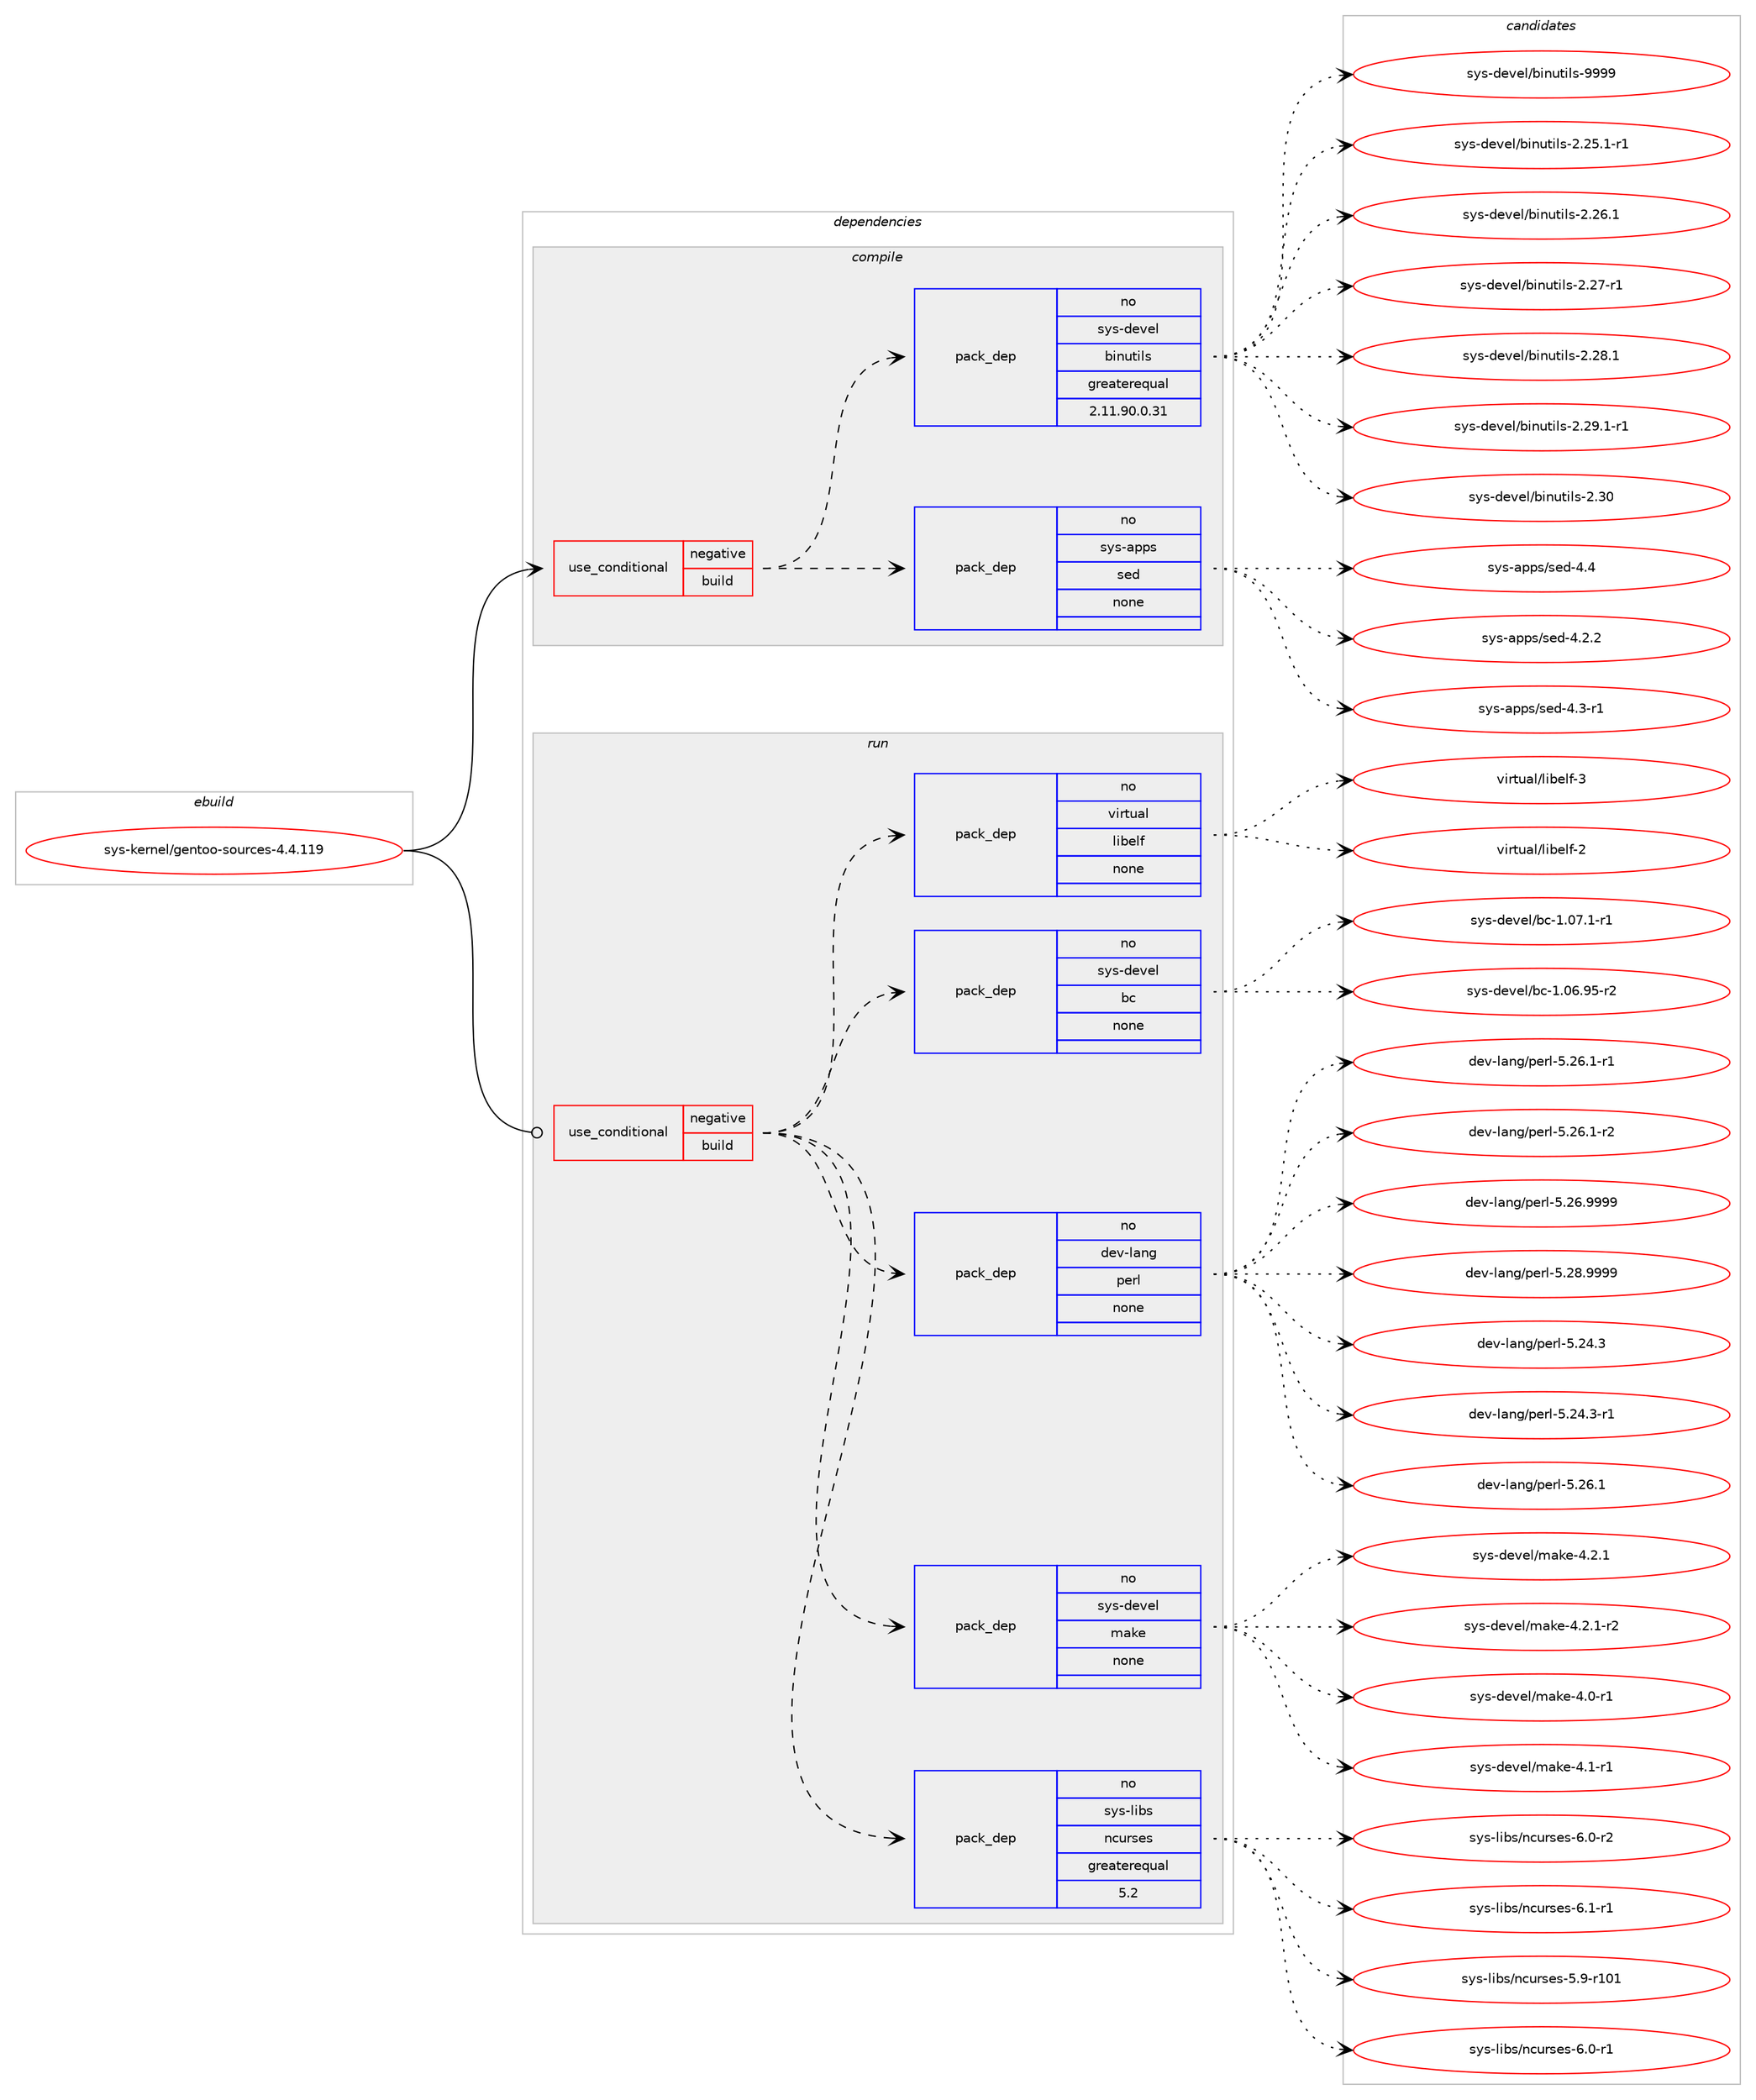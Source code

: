 digraph prolog {

# *************
# Graph options
# *************

newrank=true;
concentrate=true;
compound=true;
graph [rankdir=LR,fontname=Helvetica,fontsize=10,ranksep=1.5];#, ranksep=2.5, nodesep=0.2];
edge  [arrowhead=vee];
node  [fontname=Helvetica,fontsize=10];

# **********
# The ebuild
# **********

subgraph cluster_leftcol {
color=gray;
rank=same;
label=<<i>ebuild</i>>;
id [label="sys-kernel/gentoo-sources-4.4.119", color=red, width=4, href="../sys-kernel/gentoo-sources-4.4.119.svg"];
}

# ****************
# The dependencies
# ****************

subgraph cluster_midcol {
color=gray;
label=<<i>dependencies</i>>;
subgraph cluster_compile {
fillcolor="#eeeeee";
style=filled;
label=<<i>compile</i>>;
subgraph cond1061 {
dependency8432 [label=<<TABLE BORDER="0" CELLBORDER="1" CELLSPACING="0" CELLPADDING="4"><TR><TD ROWSPAN="3" CELLPADDING="10">use_conditional</TD></TR><TR><TD>negative</TD></TR><TR><TD>build</TD></TR></TABLE>>, shape=none, color=red];
subgraph pack7304 {
dependency8433 [label=<<TABLE BORDER="0" CELLBORDER="1" CELLSPACING="0" CELLPADDING="4" WIDTH="220"><TR><TD ROWSPAN="6" CELLPADDING="30">pack_dep</TD></TR><TR><TD WIDTH="110">no</TD></TR><TR><TD>sys-apps</TD></TR><TR><TD>sed</TD></TR><TR><TD>none</TD></TR><TR><TD></TD></TR></TABLE>>, shape=none, color=blue];
}
dependency8432:e -> dependency8433:w [weight=20,style="dashed",arrowhead="vee"];
subgraph pack7305 {
dependency8434 [label=<<TABLE BORDER="0" CELLBORDER="1" CELLSPACING="0" CELLPADDING="4" WIDTH="220"><TR><TD ROWSPAN="6" CELLPADDING="30">pack_dep</TD></TR><TR><TD WIDTH="110">no</TD></TR><TR><TD>sys-devel</TD></TR><TR><TD>binutils</TD></TR><TR><TD>greaterequal</TD></TR><TR><TD>2.11.90.0.31</TD></TR></TABLE>>, shape=none, color=blue];
}
dependency8432:e -> dependency8434:w [weight=20,style="dashed",arrowhead="vee"];
}
id:e -> dependency8432:w [weight=20,style="solid",arrowhead="vee"];
}
subgraph cluster_compileandrun {
fillcolor="#eeeeee";
style=filled;
label=<<i>compile and run</i>>;
}
subgraph cluster_run {
fillcolor="#eeeeee";
style=filled;
label=<<i>run</i>>;
subgraph cond1062 {
dependency8435 [label=<<TABLE BORDER="0" CELLBORDER="1" CELLSPACING="0" CELLPADDING="4"><TR><TD ROWSPAN="3" CELLPADDING="10">use_conditional</TD></TR><TR><TD>negative</TD></TR><TR><TD>build</TD></TR></TABLE>>, shape=none, color=red];
subgraph pack7306 {
dependency8436 [label=<<TABLE BORDER="0" CELLBORDER="1" CELLSPACING="0" CELLPADDING="4" WIDTH="220"><TR><TD ROWSPAN="6" CELLPADDING="30">pack_dep</TD></TR><TR><TD WIDTH="110">no</TD></TR><TR><TD>sys-libs</TD></TR><TR><TD>ncurses</TD></TR><TR><TD>greaterequal</TD></TR><TR><TD>5.2</TD></TR></TABLE>>, shape=none, color=blue];
}
dependency8435:e -> dependency8436:w [weight=20,style="dashed",arrowhead="vee"];
subgraph pack7307 {
dependency8437 [label=<<TABLE BORDER="0" CELLBORDER="1" CELLSPACING="0" CELLPADDING="4" WIDTH="220"><TR><TD ROWSPAN="6" CELLPADDING="30">pack_dep</TD></TR><TR><TD WIDTH="110">no</TD></TR><TR><TD>sys-devel</TD></TR><TR><TD>make</TD></TR><TR><TD>none</TD></TR><TR><TD></TD></TR></TABLE>>, shape=none, color=blue];
}
dependency8435:e -> dependency8437:w [weight=20,style="dashed",arrowhead="vee"];
subgraph pack7308 {
dependency8438 [label=<<TABLE BORDER="0" CELLBORDER="1" CELLSPACING="0" CELLPADDING="4" WIDTH="220"><TR><TD ROWSPAN="6" CELLPADDING="30">pack_dep</TD></TR><TR><TD WIDTH="110">no</TD></TR><TR><TD>dev-lang</TD></TR><TR><TD>perl</TD></TR><TR><TD>none</TD></TR><TR><TD></TD></TR></TABLE>>, shape=none, color=blue];
}
dependency8435:e -> dependency8438:w [weight=20,style="dashed",arrowhead="vee"];
subgraph pack7309 {
dependency8439 [label=<<TABLE BORDER="0" CELLBORDER="1" CELLSPACING="0" CELLPADDING="4" WIDTH="220"><TR><TD ROWSPAN="6" CELLPADDING="30">pack_dep</TD></TR><TR><TD WIDTH="110">no</TD></TR><TR><TD>sys-devel</TD></TR><TR><TD>bc</TD></TR><TR><TD>none</TD></TR><TR><TD></TD></TR></TABLE>>, shape=none, color=blue];
}
dependency8435:e -> dependency8439:w [weight=20,style="dashed",arrowhead="vee"];
subgraph pack7310 {
dependency8440 [label=<<TABLE BORDER="0" CELLBORDER="1" CELLSPACING="0" CELLPADDING="4" WIDTH="220"><TR><TD ROWSPAN="6" CELLPADDING="30">pack_dep</TD></TR><TR><TD WIDTH="110">no</TD></TR><TR><TD>virtual</TD></TR><TR><TD>libelf</TD></TR><TR><TD>none</TD></TR><TR><TD></TD></TR></TABLE>>, shape=none, color=blue];
}
dependency8435:e -> dependency8440:w [weight=20,style="dashed",arrowhead="vee"];
}
id:e -> dependency8435:w [weight=20,style="solid",arrowhead="odot"];
}
}

# **************
# The candidates
# **************

subgraph cluster_choices {
rank=same;
color=gray;
label=<<i>candidates</i>>;

subgraph choice7304 {
color=black;
nodesep=1;
choice115121115459711211211547115101100455246504650 [label="sys-apps/sed-4.2.2", color=red, width=4,href="../sys-apps/sed-4.2.2.svg"];
choice115121115459711211211547115101100455246514511449 [label="sys-apps/sed-4.3-r1", color=red, width=4,href="../sys-apps/sed-4.3-r1.svg"];
choice11512111545971121121154711510110045524652 [label="sys-apps/sed-4.4", color=red, width=4,href="../sys-apps/sed-4.4.svg"];
dependency8433:e -> choice115121115459711211211547115101100455246504650:w [style=dotted,weight="100"];
dependency8433:e -> choice115121115459711211211547115101100455246514511449:w [style=dotted,weight="100"];
dependency8433:e -> choice11512111545971121121154711510110045524652:w [style=dotted,weight="100"];
}
subgraph choice7305 {
color=black;
nodesep=1;
choice115121115451001011181011084798105110117116105108115455046505346494511449 [label="sys-devel/binutils-2.25.1-r1", color=red, width=4,href="../sys-devel/binutils-2.25.1-r1.svg"];
choice11512111545100101118101108479810511011711610510811545504650544649 [label="sys-devel/binutils-2.26.1", color=red, width=4,href="../sys-devel/binutils-2.26.1.svg"];
choice11512111545100101118101108479810511011711610510811545504650554511449 [label="sys-devel/binutils-2.27-r1", color=red, width=4,href="../sys-devel/binutils-2.27-r1.svg"];
choice11512111545100101118101108479810511011711610510811545504650564649 [label="sys-devel/binutils-2.28.1", color=red, width=4,href="../sys-devel/binutils-2.28.1.svg"];
choice115121115451001011181011084798105110117116105108115455046505746494511449 [label="sys-devel/binutils-2.29.1-r1", color=red, width=4,href="../sys-devel/binutils-2.29.1-r1.svg"];
choice1151211154510010111810110847981051101171161051081154550465148 [label="sys-devel/binutils-2.30", color=red, width=4,href="../sys-devel/binutils-2.30.svg"];
choice1151211154510010111810110847981051101171161051081154557575757 [label="sys-devel/binutils-9999", color=red, width=4,href="../sys-devel/binutils-9999.svg"];
dependency8434:e -> choice115121115451001011181011084798105110117116105108115455046505346494511449:w [style=dotted,weight="100"];
dependency8434:e -> choice11512111545100101118101108479810511011711610510811545504650544649:w [style=dotted,weight="100"];
dependency8434:e -> choice11512111545100101118101108479810511011711610510811545504650554511449:w [style=dotted,weight="100"];
dependency8434:e -> choice11512111545100101118101108479810511011711610510811545504650564649:w [style=dotted,weight="100"];
dependency8434:e -> choice115121115451001011181011084798105110117116105108115455046505746494511449:w [style=dotted,weight="100"];
dependency8434:e -> choice1151211154510010111810110847981051101171161051081154550465148:w [style=dotted,weight="100"];
dependency8434:e -> choice1151211154510010111810110847981051101171161051081154557575757:w [style=dotted,weight="100"];
}
subgraph choice7306 {
color=black;
nodesep=1;
choice115121115451081059811547110991171141151011154553465745114494849 [label="sys-libs/ncurses-5.9-r101", color=red, width=4,href="../sys-libs/ncurses-5.9-r101.svg"];
choice11512111545108105981154711099117114115101115455446484511449 [label="sys-libs/ncurses-6.0-r1", color=red, width=4,href="../sys-libs/ncurses-6.0-r1.svg"];
choice11512111545108105981154711099117114115101115455446484511450 [label="sys-libs/ncurses-6.0-r2", color=red, width=4,href="../sys-libs/ncurses-6.0-r2.svg"];
choice11512111545108105981154711099117114115101115455446494511449 [label="sys-libs/ncurses-6.1-r1", color=red, width=4,href="../sys-libs/ncurses-6.1-r1.svg"];
dependency8436:e -> choice115121115451081059811547110991171141151011154553465745114494849:w [style=dotted,weight="100"];
dependency8436:e -> choice11512111545108105981154711099117114115101115455446484511449:w [style=dotted,weight="100"];
dependency8436:e -> choice11512111545108105981154711099117114115101115455446484511450:w [style=dotted,weight="100"];
dependency8436:e -> choice11512111545108105981154711099117114115101115455446494511449:w [style=dotted,weight="100"];
}
subgraph choice7307 {
color=black;
nodesep=1;
choice115121115451001011181011084710997107101455246484511449 [label="sys-devel/make-4.0-r1", color=red, width=4,href="../sys-devel/make-4.0-r1.svg"];
choice115121115451001011181011084710997107101455246494511449 [label="sys-devel/make-4.1-r1", color=red, width=4,href="../sys-devel/make-4.1-r1.svg"];
choice115121115451001011181011084710997107101455246504649 [label="sys-devel/make-4.2.1", color=red, width=4,href="../sys-devel/make-4.2.1.svg"];
choice1151211154510010111810110847109971071014552465046494511450 [label="sys-devel/make-4.2.1-r2", color=red, width=4,href="../sys-devel/make-4.2.1-r2.svg"];
dependency8437:e -> choice115121115451001011181011084710997107101455246484511449:w [style=dotted,weight="100"];
dependency8437:e -> choice115121115451001011181011084710997107101455246494511449:w [style=dotted,weight="100"];
dependency8437:e -> choice115121115451001011181011084710997107101455246504649:w [style=dotted,weight="100"];
dependency8437:e -> choice1151211154510010111810110847109971071014552465046494511450:w [style=dotted,weight="100"];
}
subgraph choice7308 {
color=black;
nodesep=1;
choice10010111845108971101034711210111410845534650524651 [label="dev-lang/perl-5.24.3", color=red, width=4,href="../dev-lang/perl-5.24.3.svg"];
choice100101118451089711010347112101114108455346505246514511449 [label="dev-lang/perl-5.24.3-r1", color=red, width=4,href="../dev-lang/perl-5.24.3-r1.svg"];
choice10010111845108971101034711210111410845534650544649 [label="dev-lang/perl-5.26.1", color=red, width=4,href="../dev-lang/perl-5.26.1.svg"];
choice100101118451089711010347112101114108455346505446494511449 [label="dev-lang/perl-5.26.1-r1", color=red, width=4,href="../dev-lang/perl-5.26.1-r1.svg"];
choice100101118451089711010347112101114108455346505446494511450 [label="dev-lang/perl-5.26.1-r2", color=red, width=4,href="../dev-lang/perl-5.26.1-r2.svg"];
choice10010111845108971101034711210111410845534650544657575757 [label="dev-lang/perl-5.26.9999", color=red, width=4,href="../dev-lang/perl-5.26.9999.svg"];
choice10010111845108971101034711210111410845534650564657575757 [label="dev-lang/perl-5.28.9999", color=red, width=4,href="../dev-lang/perl-5.28.9999.svg"];
dependency8438:e -> choice10010111845108971101034711210111410845534650524651:w [style=dotted,weight="100"];
dependency8438:e -> choice100101118451089711010347112101114108455346505246514511449:w [style=dotted,weight="100"];
dependency8438:e -> choice10010111845108971101034711210111410845534650544649:w [style=dotted,weight="100"];
dependency8438:e -> choice100101118451089711010347112101114108455346505446494511449:w [style=dotted,weight="100"];
dependency8438:e -> choice100101118451089711010347112101114108455346505446494511450:w [style=dotted,weight="100"];
dependency8438:e -> choice10010111845108971101034711210111410845534650544657575757:w [style=dotted,weight="100"];
dependency8438:e -> choice10010111845108971101034711210111410845534650564657575757:w [style=dotted,weight="100"];
}
subgraph choice7309 {
color=black;
nodesep=1;
choice1151211154510010111810110847989945494648544657534511450 [label="sys-devel/bc-1.06.95-r2", color=red, width=4,href="../sys-devel/bc-1.06.95-r2.svg"];
choice11512111545100101118101108479899454946485546494511449 [label="sys-devel/bc-1.07.1-r1", color=red, width=4,href="../sys-devel/bc-1.07.1-r1.svg"];
dependency8439:e -> choice1151211154510010111810110847989945494648544657534511450:w [style=dotted,weight="100"];
dependency8439:e -> choice11512111545100101118101108479899454946485546494511449:w [style=dotted,weight="100"];
}
subgraph choice7310 {
color=black;
nodesep=1;
choice1181051141161179710847108105981011081024550 [label="virtual/libelf-2", color=red, width=4,href="../virtual/libelf-2.svg"];
choice1181051141161179710847108105981011081024551 [label="virtual/libelf-3", color=red, width=4,href="../virtual/libelf-3.svg"];
dependency8440:e -> choice1181051141161179710847108105981011081024550:w [style=dotted,weight="100"];
dependency8440:e -> choice1181051141161179710847108105981011081024551:w [style=dotted,weight="100"];
}
}

}
